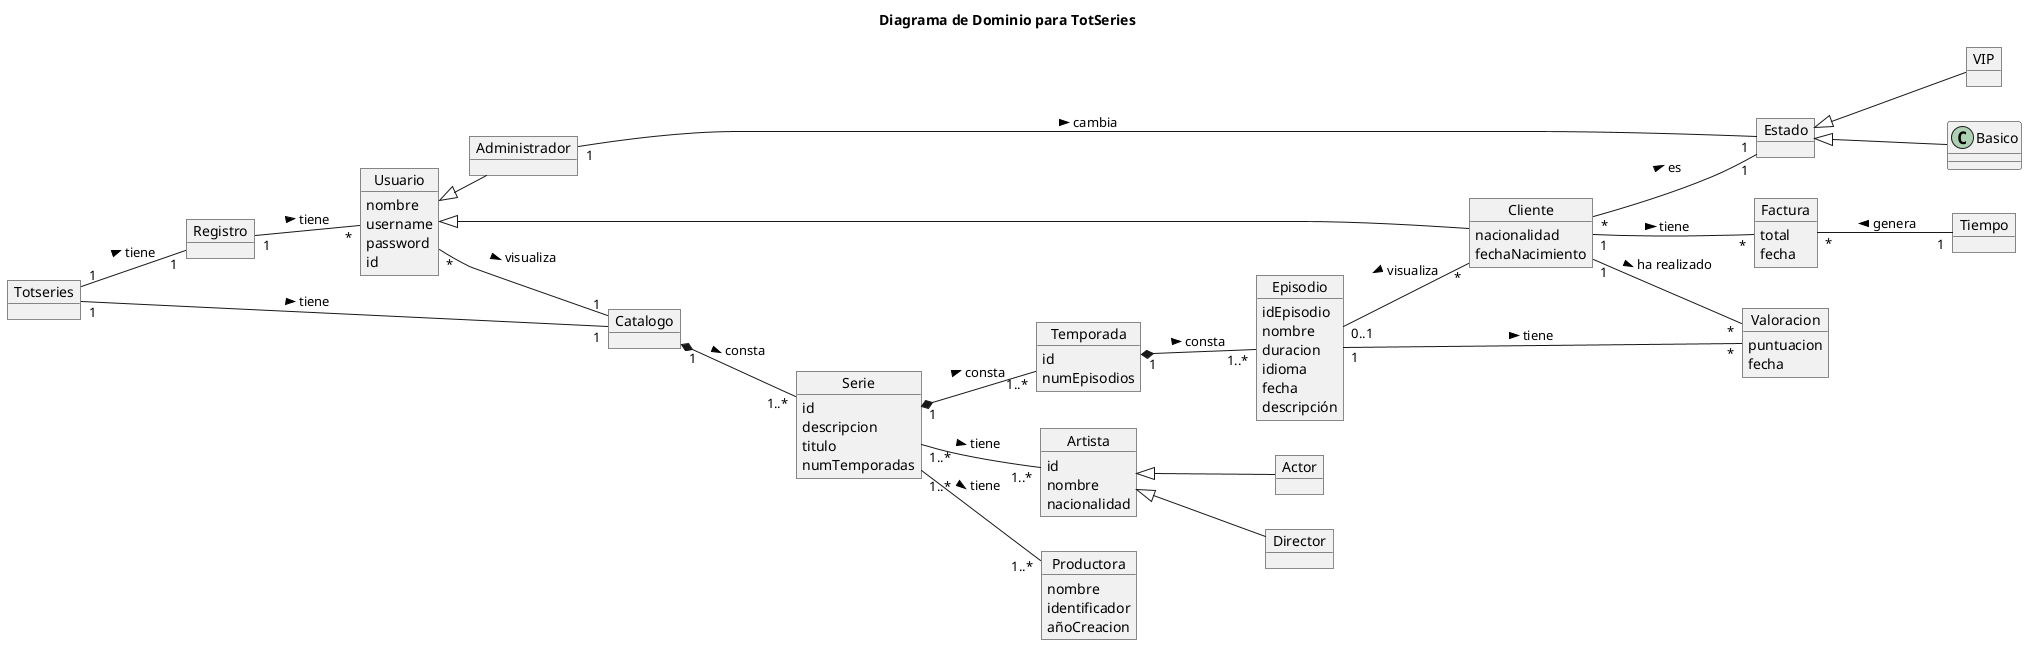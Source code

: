 @startuml
left to right direction

title Diagrama de Dominio para TotSeries

object Totseries

object Episodio {
idEpisodio
nombre
duracion
idioma
fecha
descripción
}

object Artista {
id
nombre
nacionalidad
}

object Productora {
nombre
identificador
añoCreacion
}

object Cliente {
nacionalidad
fechaNacimiento
}

Object Factura{
total
fecha
}

Object Temporada{
id
numEpisodios
}



object Serie{
id
descripcion
titulo
numTemporadas
}

object Usuario{
nombre
username
password
id
}

Object Valoracion{
puntuacion
fecha
}

object Catalogo
Object Tiempo
Object VIP
Object Administrador
Object Actor
Object Director
Object Estado
Object Registro

Totseries "1" -- "1" Catalogo : tiene >
Totseries "1" -- "1" Registro : tiene >

Registro "1" -- "*" Usuario : tiene >
Usuario <|-- Cliente
Usuario <|- Administrador

Usuario "*" -- "1" Catalogo : visualiza >

Cliente "1" -- "*" Factura : tiene >
Cliente "1" -- "*" Valoracion : ha realizado >
Cliente "*" -- "1" Estado : es >

Estado <|-- VIP
Estado <|-- Basico

Administrador "1" - "1" Estado : cambia >

Catalogo "1" *-- "1..*" Serie : consta >

Serie "1" *-- "1..*" Temporada : consta >
Serie "1..*" -- "1..*" Artista : tiene >
Serie "1..*"-- "1..*" Productora : tiene >

Artista  <|-- Actor
Artista  <|-- Director

Temporada "1" *-- "1..*" Episodio : consta >

Episodio "0..1" -- "*" Cliente : visualiza <
Episodio "1" -- "*" Valoracion : tiene >

Factura "*" -- "1" Tiempo : genera <

@enduml
